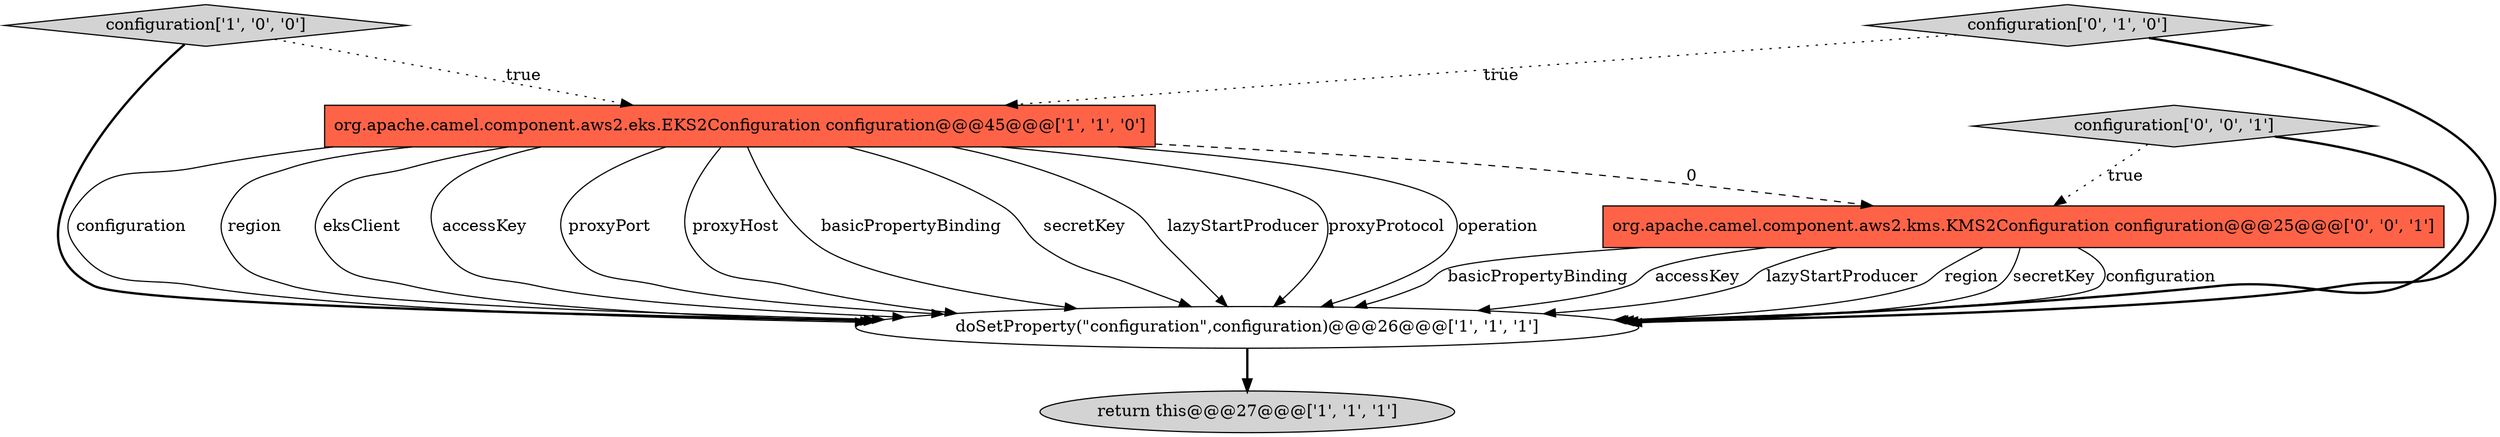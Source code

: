 digraph {
2 [style = filled, label = "doSetProperty(\"configuration\",configuration)@@@26@@@['1', '1', '1']", fillcolor = white, shape = ellipse image = "AAA0AAABBB1BBB"];
3 [style = filled, label = "configuration['1', '0', '0']", fillcolor = lightgray, shape = diamond image = "AAA0AAABBB1BBB"];
4 [style = filled, label = "configuration['0', '1', '0']", fillcolor = lightgray, shape = diamond image = "AAA0AAABBB2BBB"];
6 [style = filled, label = "org.apache.camel.component.aws2.kms.KMS2Configuration configuration@@@25@@@['0', '0', '1']", fillcolor = tomato, shape = box image = "AAA0AAABBB3BBB"];
0 [style = filled, label = "return this@@@27@@@['1', '1', '1']", fillcolor = lightgray, shape = ellipse image = "AAA0AAABBB1BBB"];
5 [style = filled, label = "configuration['0', '0', '1']", fillcolor = lightgray, shape = diamond image = "AAA0AAABBB3BBB"];
1 [style = filled, label = "org.apache.camel.component.aws2.eks.EKS2Configuration configuration@@@45@@@['1', '1', '0']", fillcolor = tomato, shape = box image = "AAA0AAABBB1BBB"];
1->2 [style = solid, label="configuration"];
1->2 [style = solid, label="region"];
1->2 [style = solid, label="eksClient"];
6->2 [style = solid, label="basicPropertyBinding"];
4->1 [style = dotted, label="true"];
6->2 [style = solid, label="accessKey"];
6->2 [style = solid, label="lazyStartProducer"];
1->2 [style = solid, label="accessKey"];
5->6 [style = dotted, label="true"];
4->2 [style = bold, label=""];
6->2 [style = solid, label="region"];
6->2 [style = solid, label="secretKey"];
1->2 [style = solid, label="proxyPort"];
5->2 [style = bold, label=""];
2->0 [style = bold, label=""];
6->2 [style = solid, label="configuration"];
3->2 [style = bold, label=""];
1->6 [style = dashed, label="0"];
1->2 [style = solid, label="proxyHost"];
1->2 [style = solid, label="basicPropertyBinding"];
1->2 [style = solid, label="secretKey"];
1->2 [style = solid, label="lazyStartProducer"];
1->2 [style = solid, label="proxyProtocol"];
3->1 [style = dotted, label="true"];
1->2 [style = solid, label="operation"];
}
